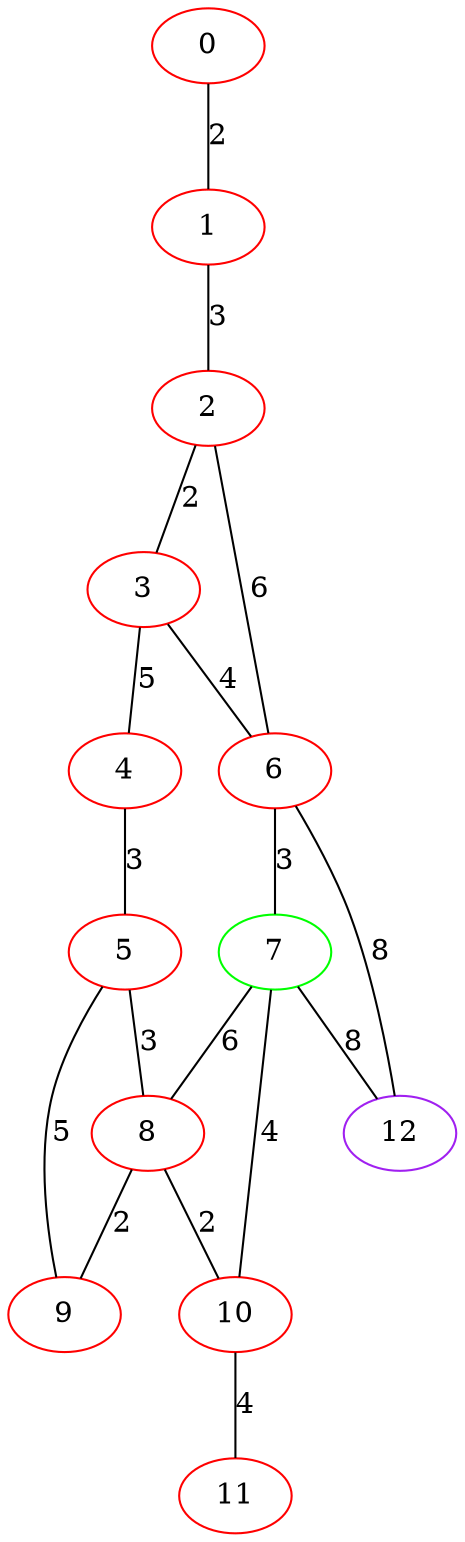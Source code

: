 graph "" {
0 [color=red, weight=1];
1 [color=red, weight=1];
2 [color=red, weight=1];
3 [color=red, weight=1];
4 [color=red, weight=1];
5 [color=red, weight=1];
6 [color=red, weight=1];
7 [color=green, weight=2];
8 [color=red, weight=1];
9 [color=red, weight=1];
10 [color=red, weight=1];
11 [color=red, weight=1];
12 [color=purple, weight=4];
0 -- 1  [key=0, label=2];
1 -- 2  [key=0, label=3];
2 -- 3  [key=0, label=2];
2 -- 6  [key=0, label=6];
3 -- 4  [key=0, label=5];
3 -- 6  [key=0, label=4];
4 -- 5  [key=0, label=3];
5 -- 8  [key=0, label=3];
5 -- 9  [key=0, label=5];
6 -- 12  [key=0, label=8];
6 -- 7  [key=0, label=3];
7 -- 8  [key=0, label=6];
7 -- 10  [key=0, label=4];
7 -- 12  [key=0, label=8];
8 -- 9  [key=0, label=2];
8 -- 10  [key=0, label=2];
10 -- 11  [key=0, label=4];
}
